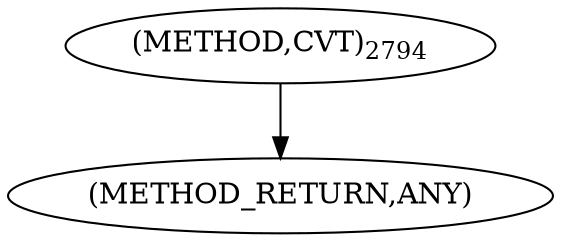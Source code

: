 digraph "CVT" {  
"100702" [label = <(METHOD,CVT)<SUB>2794</SUB>> ]
"100704" [label = <(METHOD_RETURN,ANY)> ]
  "100702" -> "100704" 
}

